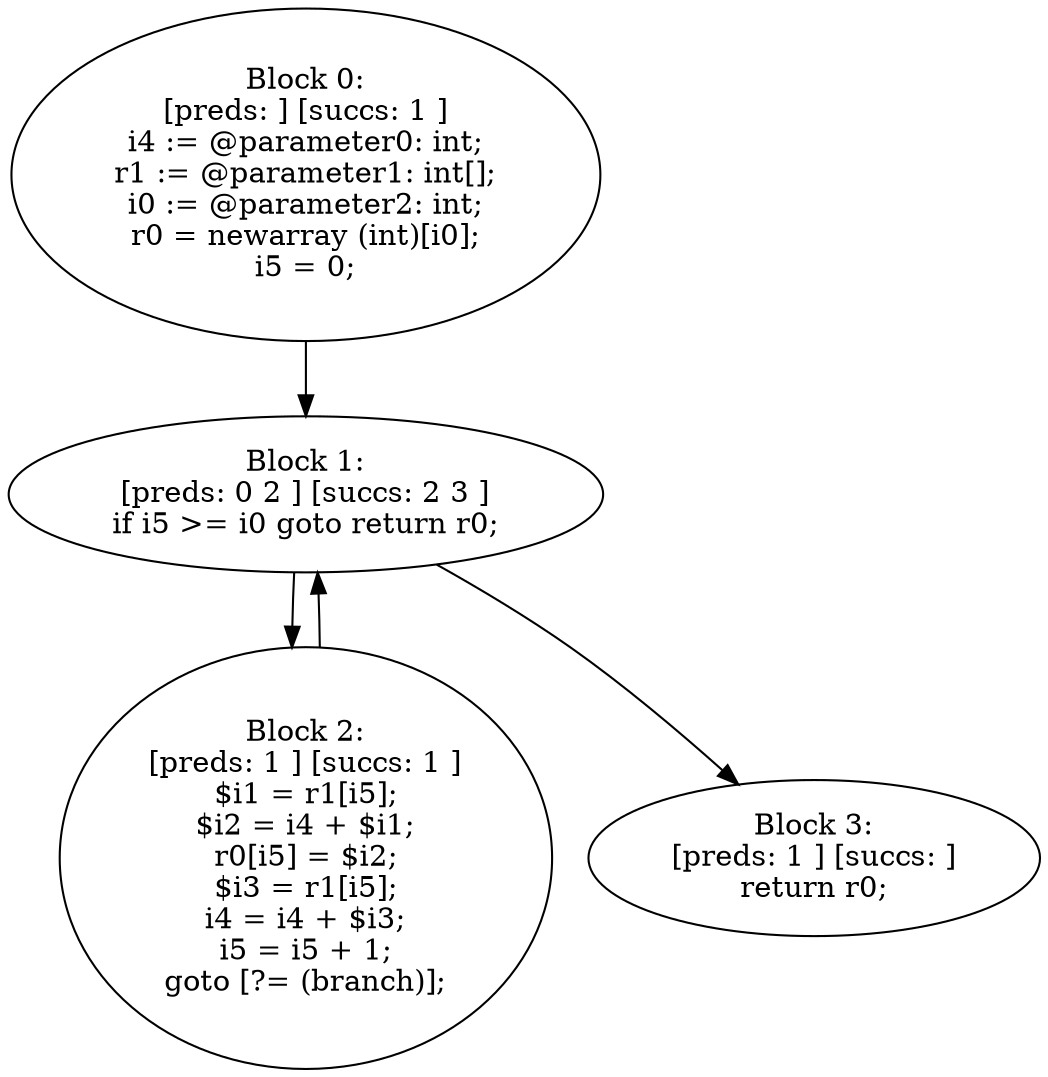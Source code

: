 digraph "unitGraph" {
    "Block 0:
[preds: ] [succs: 1 ]
i4 := @parameter0: int;
r1 := @parameter1: int[];
i0 := @parameter2: int;
r0 = newarray (int)[i0];
i5 = 0;
"
    "Block 1:
[preds: 0 2 ] [succs: 2 3 ]
if i5 >= i0 goto return r0;
"
    "Block 2:
[preds: 1 ] [succs: 1 ]
$i1 = r1[i5];
$i2 = i4 + $i1;
r0[i5] = $i2;
$i3 = r1[i5];
i4 = i4 + $i3;
i5 = i5 + 1;
goto [?= (branch)];
"
    "Block 3:
[preds: 1 ] [succs: ]
return r0;
"
    "Block 0:
[preds: ] [succs: 1 ]
i4 := @parameter0: int;
r1 := @parameter1: int[];
i0 := @parameter2: int;
r0 = newarray (int)[i0];
i5 = 0;
"->"Block 1:
[preds: 0 2 ] [succs: 2 3 ]
if i5 >= i0 goto return r0;
";
    "Block 1:
[preds: 0 2 ] [succs: 2 3 ]
if i5 >= i0 goto return r0;
"->"Block 2:
[preds: 1 ] [succs: 1 ]
$i1 = r1[i5];
$i2 = i4 + $i1;
r0[i5] = $i2;
$i3 = r1[i5];
i4 = i4 + $i3;
i5 = i5 + 1;
goto [?= (branch)];
";
    "Block 1:
[preds: 0 2 ] [succs: 2 3 ]
if i5 >= i0 goto return r0;
"->"Block 3:
[preds: 1 ] [succs: ]
return r0;
";
    "Block 2:
[preds: 1 ] [succs: 1 ]
$i1 = r1[i5];
$i2 = i4 + $i1;
r0[i5] = $i2;
$i3 = r1[i5];
i4 = i4 + $i3;
i5 = i5 + 1;
goto [?= (branch)];
"->"Block 1:
[preds: 0 2 ] [succs: 2 3 ]
if i5 >= i0 goto return r0;
";
}
